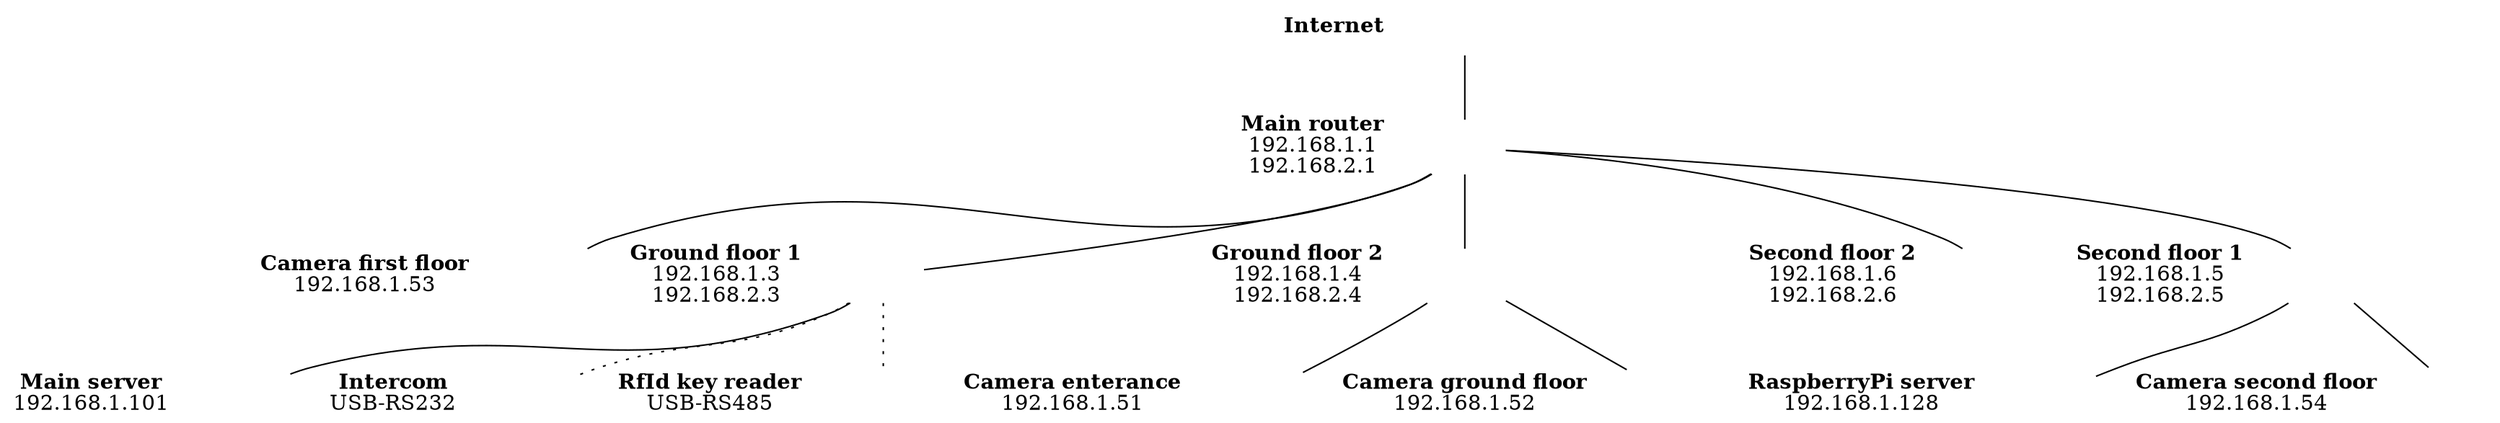 digraph G {
rankdir=TB;
style="invis";
edge [dir=none];
node [tooltip=""];
margin="0";
pad="-0.1";

subgraph cluster_internet {
	interneticon [shape=none, label="", image="./Graphics/NetworkTopology/cloud.png"]
	internettext [shape=none, label=<<b>Internet</b>>]
}

subgraph cluster_parter {
	subgraph cluster_main {
		mainicon [URL="http://192.168.1.1",shape=none, labelloc="b", label="", image="./Graphics/NetworkTopology/router.png"]
		maintext [URL="http://192.168.1.1",shape=none, label=<<b>Main router</b><br/>192.168.1.1<br/>192.168.2.1>]
	}
	subgraph cluster_camera3 {
		camera3icon [URL="http://192.168.1.53:81", shape=none, labelloc="b", label="", image="./Graphics/NetworkTopology/pc video.png"] 
		camera3text [URL="http://192.168.1.53:81",shape=none, label=<<b>Camera first floor</b><br/>192.168.1.53<br/>>]
	}
}

subgraph cluster_parter {
	subgraph cluster_parter1 {
		parter1icon [URL="http://192.168.1.3",shape=none, labelloc="b", label="", image="./Graphics/NetworkTopology/wireless2.png"];
		parter1text [URL="http://192.168.1.3",shape=none, label=<<b>Ground floor 1</b><br/>192.168.1.3<br/>192.168.2.3<br/>>];
	}
	
	subgraph cluster_camera1 {
		camera1icon [URL="http://192.168.1.51:81", shape=none, labelloc="b", label="", image="./Graphics/NetworkTopology/pc video.png"] 
		camera1text [URL="http://192.168.1.51:81",shape=none, label=<<b>Camera enterance</b><br/>192.168.1.51<br/>>]
	}
	
	subgraph cluster_camera2 {
		camera2icon [URL="http://192.168.1.52:81",shape=none, labelloc="b", label="", image="./Graphics/NetworkTopology/pc video.png"] 
		camera2text [URL="http://192.168.1.52:81",shape=none, label=<<b>Camera ground floor</b><br/>192.168.1.52<br/>>]
	}
	
	subgraph cluster_parter2 {
		parter2icon [URL="http://192.168.1.4",shape=none, labelloc="b", label="", image="./Graphics/NetworkTopology/wireless.png"]
		parter2text [URL="http://192.168.1.4",shape=none, label=<<b>Ground floor 2</b><br/>192.168.1.4<br/>192.168.2.4>]
	}

	subgraph cluster_server {
		servericon [URL="http://salwatorska.pl:81/owncloud",shape=none, labelloc="b", label="", image="./Graphics/NetworkTopology/server.png"]
		servertext [URL="http://salwatorska.pl:81/owncloud",shape=none, label=<<b>Main server</b><br/>192.168.1.101>]
	}
		
	subgraph cluster_intercom {
		intercomicon [shape=none, labelloc="b", label="", image="./Graphics/NetworkTopology/intercom.png"] 
		intercomtext [shape=none, label=<<b>Intercom</b><br/>USB-RS232<br/>>]
	}
	
	subgraph cluster_rfid {
		rfidicon [shape=none, labelloc="b", label="", image="./Graphics/NetworkTopology/rfid.png"] 
		rfidext [shape=none, label=<<b>RfId key reader</b><br/>USB-RS485<br/>>]
	}
}

subgraph cluster_second {
	subgraph cluster_second1 {
		second1icon [URL="http://192.168.1.5",shape=none, labelloc="b", label="", image="./Graphics/NetworkTopology/wireless.png"]
		second1text [URL="http://192.168.1.5",shape=none, label=<<b>Second floor 1</b><br/>192.168.1.5<br/>192.168.2.5>]
	}
	
	subgraph cluster_second2 {
		second2icon [URL="http://192.168.1.6",shape=none, labelloc="b", label="", image="./Graphics/NetworkTopology/wireless.png"]
		second2text [URL="http://192.168.1.6",shape=none, label=<<b>Second floor 2</b><br/>192.168.1.6<br/>192.168.2.6>]
	}
	
	subgraph cluster_raspberry {
		raspberryicon [URL="http://192.168.1.128:8000",shape=none, labelloc="b", label="", image="./Graphics/NetworkTopology/vault.png"] 
		raspberrytext [URL="http://192.168.1.128:8000",shape=none, label=<<b>RaspberryPi server</b><br/>192.168.1.128<br/>>]
	}
	
	subgraph cluster_camera4 {
		camera4icon [URL="http://192.168.1.54:81", shape=none, labelloc="b", label="", image="./Graphics/NetworkTopology/pc video.png"] 
		camera4text [URL="http://192.168.1.54:81",shape=none, label=<<b>Camera second floor</b><br/>192.168.1.54<br/>>]
	}
}

interneticon->mainicon
mainicon->parter1icon
mainicon->parter2icon
parter2icon->camera1icon
parter2icon->camera2icon
parter1icon->intercomicon [style="dotted"]
parter1icon->rfidicon [style="dotted"]
parter1icon->servericon
mainicon->second1icon
mainicon->second2icon
mainicon->camera3icon
second1icon->raspberryicon
second1icon->camera4icon

}